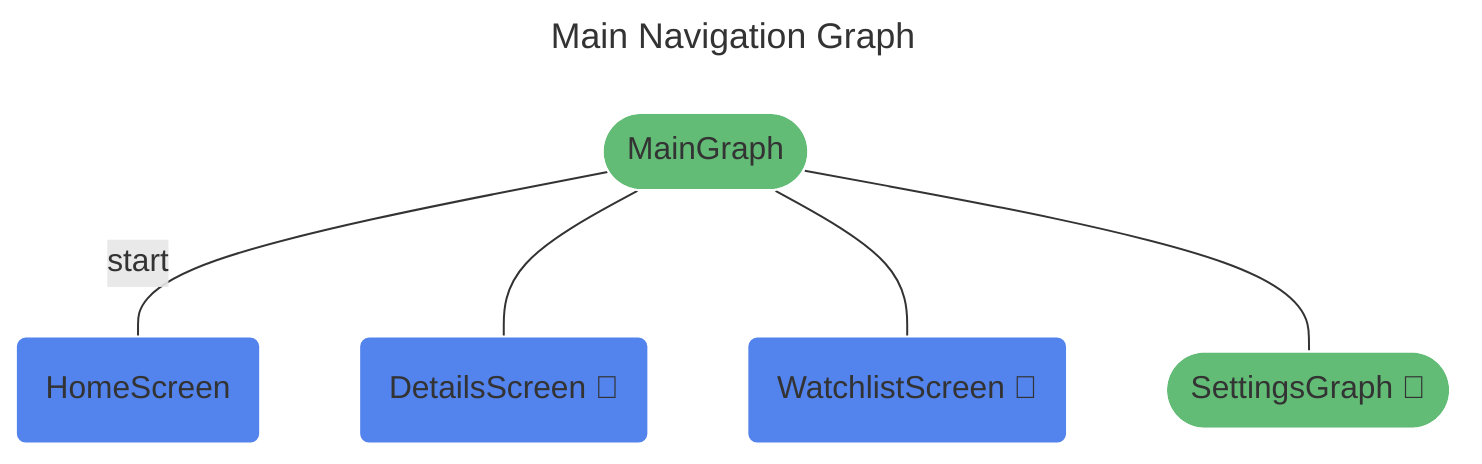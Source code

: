 ---
title: Main Navigation Graph
---
%%{init: {'theme':'base', 'themeVariables': { 'primaryTextColor': '#fff' }}%%
graph TD
main(["MainGraph"]) -- "start" --- home_screen("HomeScreen")
main(["MainGraph"]) --- details_screen_destination("DetailsScreen 🧩")
main(["MainGraph"]) --- watchlist_screen_destination("WatchlistScreen 🧩")
main(["MainGraph"]) --- settings_nav_g(["SettingsGraph 🧩"])

click settings_nav_g "SettingsNavGraph.mmd" "See SettingsGraph details" _blank

classDef destination fill:#5383EC,stroke:#ffffff;
class home_screen,details_screen_destination,watchlist_screen_destination destination;
classDef navgraph fill:#63BC76,stroke:#ffffff;
class main,settings_nav_g navgraph;